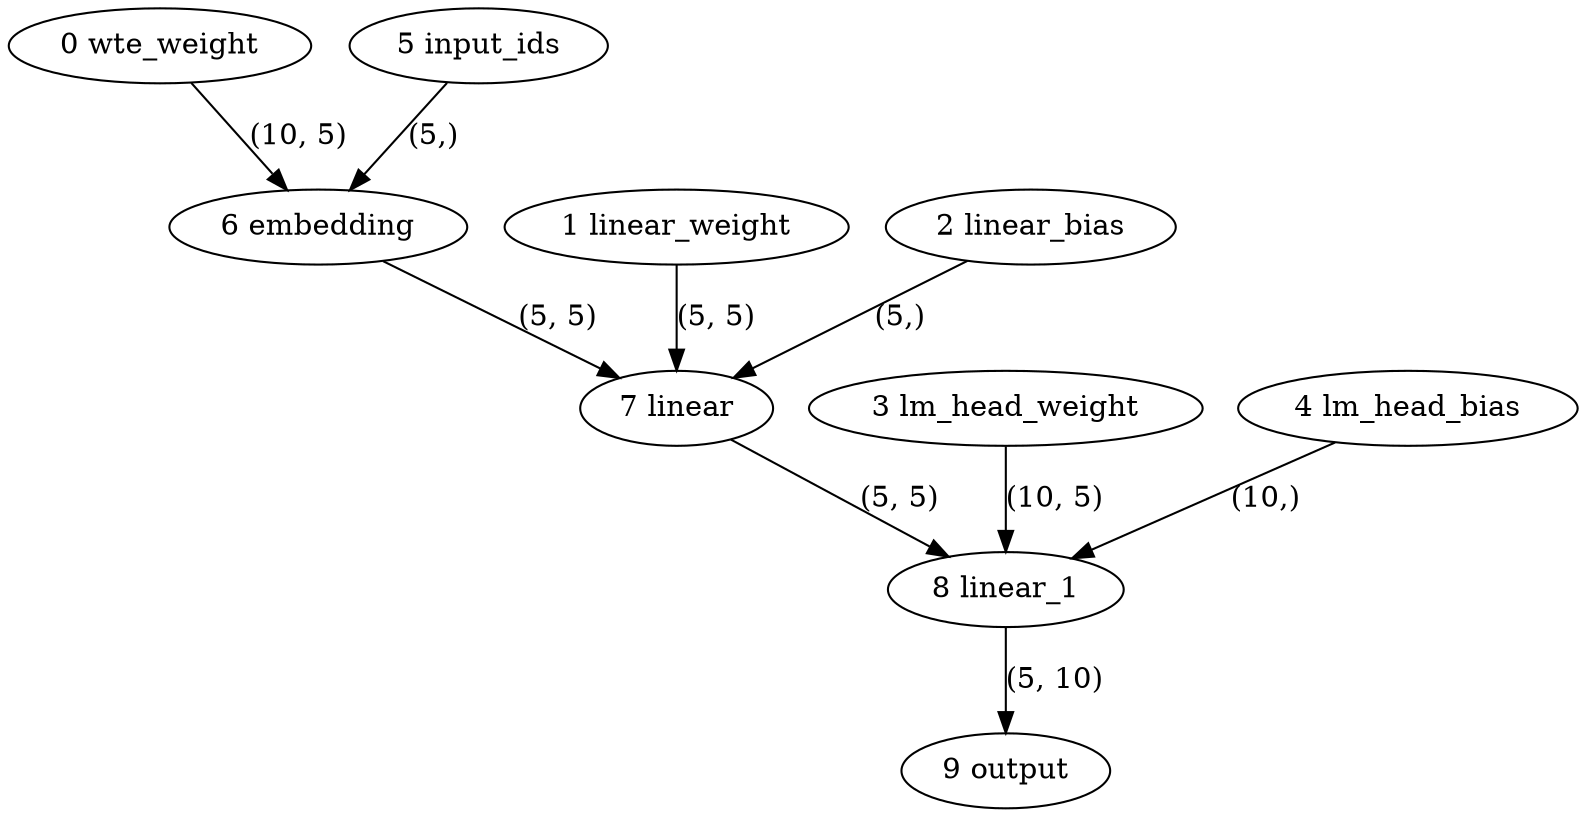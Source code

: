 strict digraph  {
"0 wte_weight" [id=0, type=get_attr];
"1 linear_weight" [id=1, type=get_attr];
"2 linear_bias" [id=2, type=get_attr];
"3 lm_head_weight" [id=3, type=get_attr];
"4 lm_head_bias" [id=4, type=get_attr];
"5 input_ids" [id=5, type=input];
"6 embedding" [id=6, type=embedding];
"7 linear" [id=7, type=linear];
"8 linear_1" [id=8, type=linear];
"9 output" [id=9, type=output];
"0 wte_weight" -> "6 embedding"  [label="(10, 5)", style=solid];
"1 linear_weight" -> "7 linear"  [label="(5, 5)", style=solid];
"2 linear_bias" -> "7 linear"  [label="(5,)", style=solid];
"3 lm_head_weight" -> "8 linear_1"  [label="(10, 5)", style=solid];
"4 lm_head_bias" -> "8 linear_1"  [label="(10,)", style=solid];
"5 input_ids" -> "6 embedding"  [label="(5,)", style=solid];
"6 embedding" -> "7 linear"  [label="(5, 5)", style=solid];
"7 linear" -> "8 linear_1"  [label="(5, 5)", style=solid];
"8 linear_1" -> "9 output"  [label="(5, 10)", style=solid];
}
